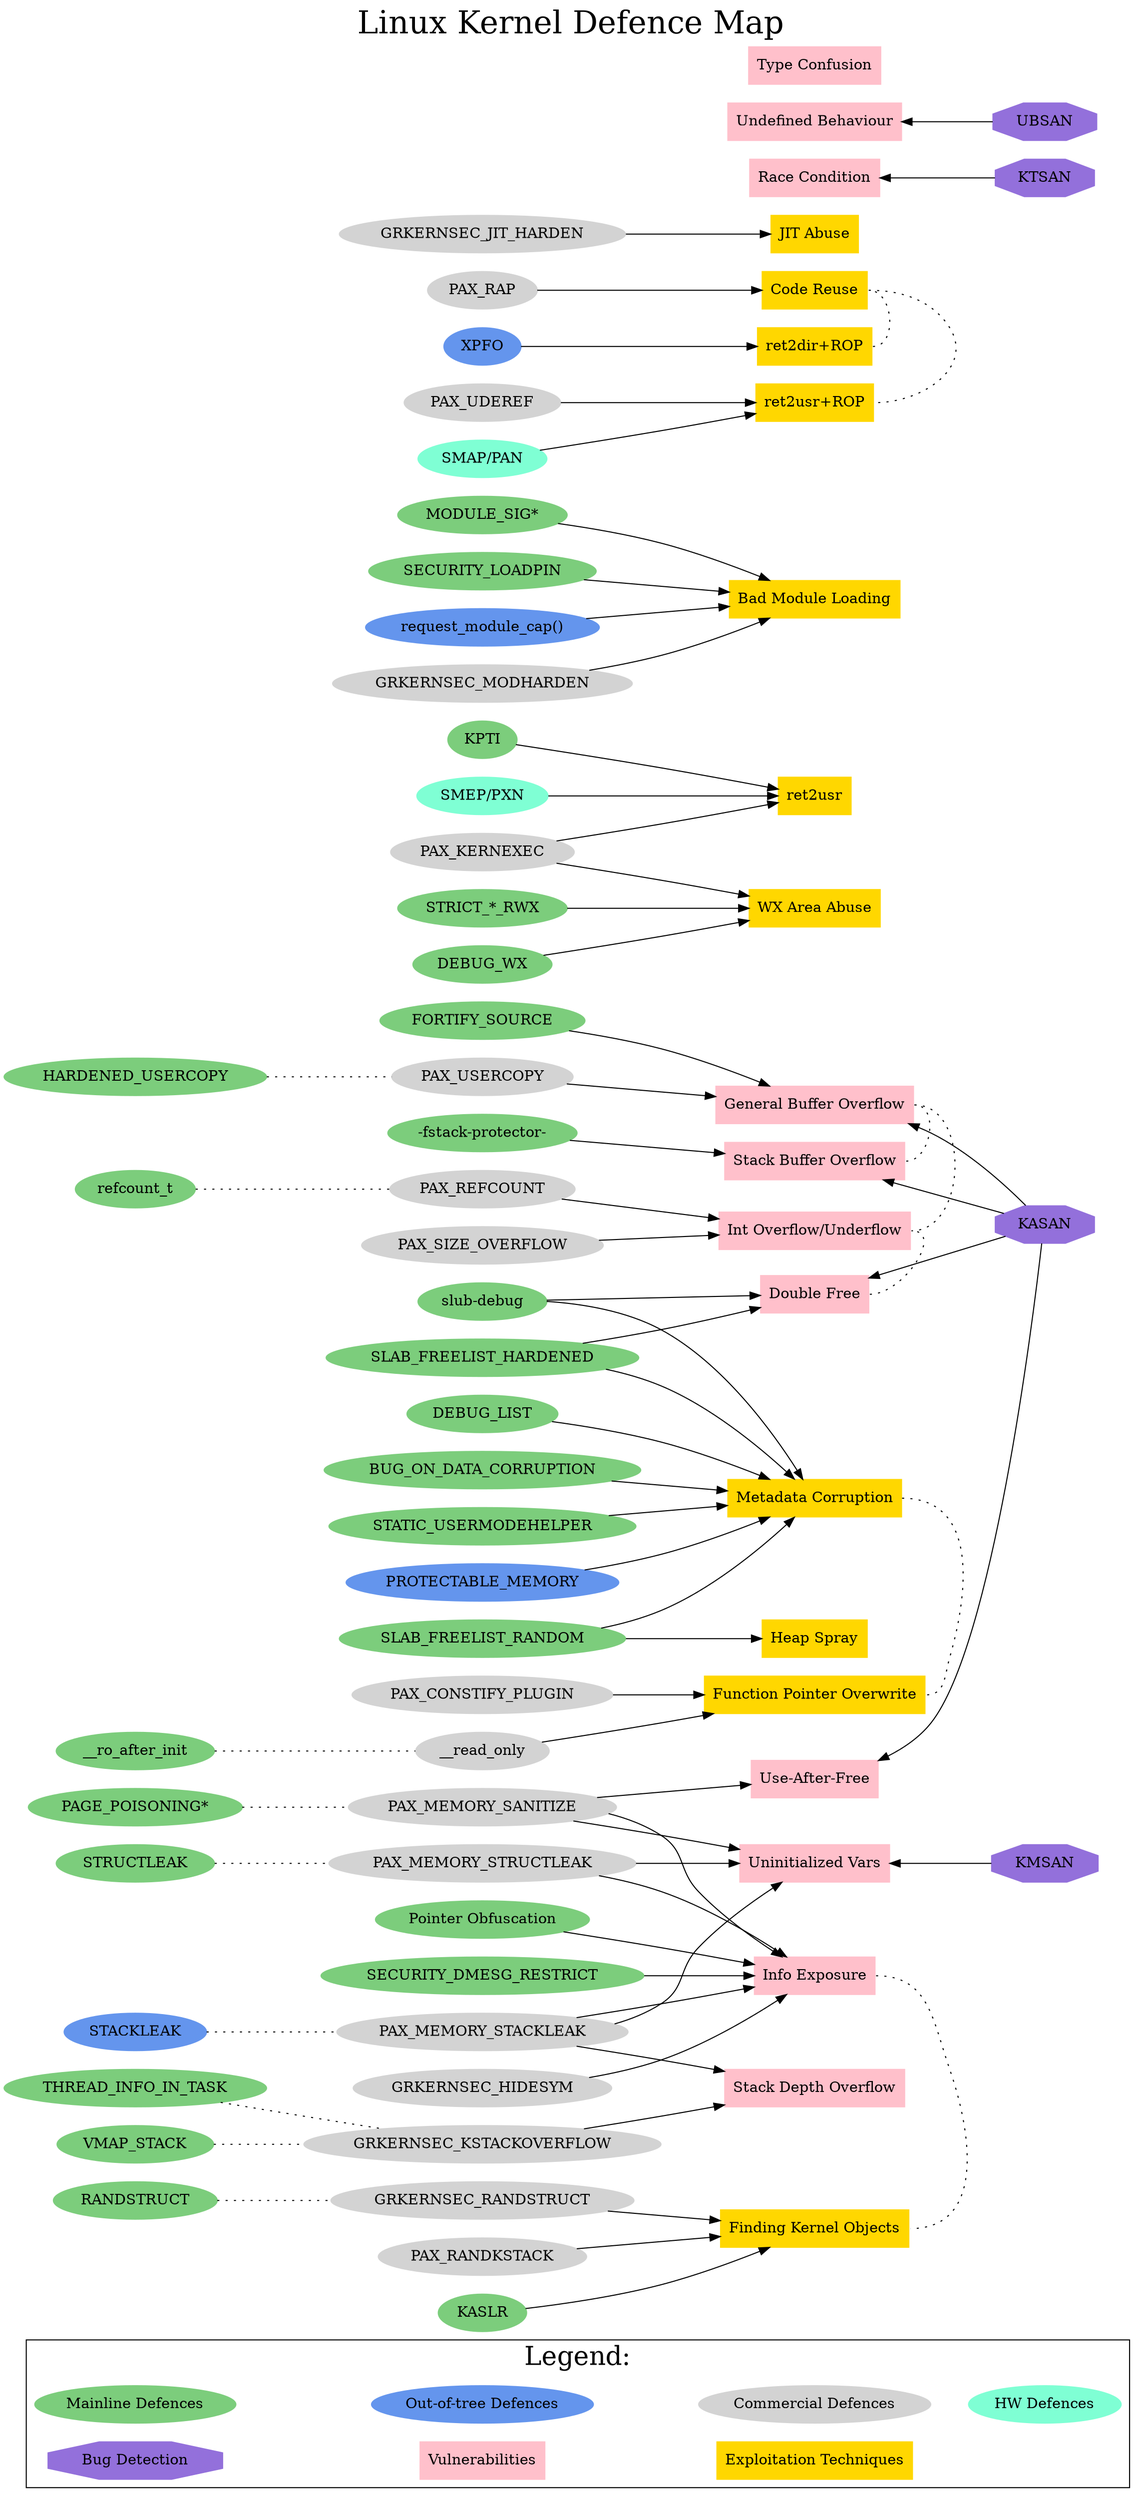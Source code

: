 //
// Linux Kernel Defence Map shows the relations between:
//  - vulnerability classes / exploitation techniques,
//  - kernel defences,
//  - bug detection means.
//
// N.B. The node connections don't mean "full mitigation". These connections
// represent some kind of relation. So ideally, this map should help to navigate
// in documentation and Linux kernel sources.
//
// It is written in DOT language.
// How to generate png:
//    dot -Tpng linux-kernel-defence-map.dot -o linux-kernel-defence-map.png
//
// TODO:
//    - Attack surface reduction (like seccomp, LSM)
//
// References:
//
//  - The State of Kernel Self Protection by Kees Cook
//     https://outflux.net/slides/2018/lca/kspp.pdf
//
//  - grsecurity features
//     https://grsecurity.net/features.php
//
//  - Linux kernel security documentation:
//     https://www.kernel.org/doc/html/latest/security/self-protection.html
//
//  - Linux kernel mitigation checklist by Shawn C
//     https://github.com/hardenedlinux/grsecurity-101-tutorials/blob/master/kernel_mitigation.md
//

digraph {
  labelloc=top;
  fontsize=30;
  label="Linux Kernel Defence Map";

  rankdir=LR;
  node [style=filled];

  subgraph cluster_legend {
    fontsize=25;
    label="Legend:";

    "Mainline Defences" [shape=oval, color=palegreen3];
    "Out-of-tree Defences" [shape=oval, color=cornflowerblue];
    "Commercial Defences" [shape=oval, color=lightgrey];
    "HW Defences" [shape=oval, color=aquamarine];
    "Bug Detection" [shape=octagon, color=mediumpurple];
    "Vulnerabilities" [shape=box, color=pink];
    "Exploitation Techniques" [shape=box, color=gold];
  }

  // For pretty legend layout:
  edge [arrowhead=none, style=invis];
  "Mainline Defences" -> "Out-of-tree Defences" -> "Commercial Defences" -> "HW Defences";
  "Bug Detection" -> "Vulnerabilities" -> "Exploitation Techniques";


  // Defences
  {
    rank=same;

    // Mainline Defences
    node [shape=oval, color=palegreen3];
    "-fstack-protector-";
    "FORTIFY_SOURCE";
    "DEBUG_LIST";
    "slub-debug";
    "SLAB_FREELIST_HARDENED";
    "KPTI";
    "SLAB_FREELIST_RANDOM";
    "Pointer Obfuscation";
    "KASLR";
    "STRICT_*_RWX";
    "DEBUG_WX";
    "BUG_ON_DATA_CORRUPTION";
    "MODULE_SIG*";
    "STATIC_USERMODEHELPER";
    "SECURITY_DMESG_RESTRICT";
    "SECURITY_LOADPIN";

    // Out-of-tree Defences
    node [shape=oval, color=cornflowerblue];
    "XPFO";
    "PROTECTABLE_MEMORY";
    "request_module_cap()";

    // Commercial Defences
    node [shape=oval, color=lightgrey];
    "GRKERNSEC_KSTACKOVERFLOW";
    "PAX_REFCOUNT";
    "PAX_SIZE_OVERFLOW";
    "PAX_USERCOPY";
    "PAX_MEMORY_SANITIZE";
    "PAX_UDEREF";
    "PAX_KERNEXEC";
    "GRKERNSEC_HIDESYM";
    "GRKERNSEC_RANDSTRUCT";
    "PAX_CONSTIFY_PLUGIN";
    "PAX_RAP";
    "PAX_RANDKSTACK";
    "GRKERNSEC_JIT_HARDEN";
    "PAX_MEMORY_STRUCTLEAK";
    "PAX_MEMORY_STACKLEAK";
    "GRKERNSEC_MODHARDEN";
    "__read_only";

    // HW Defences
    node [shape=oval, color=aquamarine];
    "SMAP/PAN";
    "SMEP/PXN";
  }

  // Defences: child nodes and relations
  {
    rank=same;
    node [shape=oval, color=palegreen3];
    "refcount_t";
    "HARDENED_USERCOPY";
    "PAGE_POISONING*";
    "VMAP_STACK";
    "THREAD_INFO_IN_TASK";
    "RANDSTRUCT";
    "STRUCTLEAK";
    "__ro_after_init";

    node [shape=oval, color=cornflowerblue];
    "STACKLEAK";
  }

  edge [style=dotted, arrowhead=none, dir=none, headport=_, tailport=_];
  "refcount_t" -> "PAX_REFCOUNT";
  "HARDENED_USERCOPY" -> "PAX_USERCOPY";
  "PAGE_POISONING*" -> "PAX_MEMORY_SANITIZE";
  "VMAP_STACK" -> "GRKERNSEC_KSTACKOVERFLOW";
  "THREAD_INFO_IN_TASK" -> "GRKERNSEC_KSTACKOVERFLOW";
  "RANDSTRUCT" -> "GRKERNSEC_RANDSTRUCT";
  "STRUCTLEAK" -> "PAX_MEMORY_STRUCTLEAK";
  "__ro_after_init" -> "__read_only";
  "STACKLEAK" -> "PAX_MEMORY_STACKLEAK";


  // Vulnerabilities and Exploitation Techniques
  {
    rank=same;

    // Vulnerabilities
    node [shape=box, color=pink];
    "Stack Depth Overflow";
    "General Buffer Overflow";
    "Stack Buffer Overflow";
    "Int Overflow/Underflow";
    "Uninitialized Vars";
    "Use-After-Free";
    "Double Free";
    "Info Exposure";
    "Race Condition";
    "Undefined Behaviour";
    "Type Confusion";

    // Exploitation Techniques
    node [shape=box, color=gold];
    "Metadata Corruption";
    "Function Pointer Overwrite";
    "Heap Spray";
    "Code Reuse";
    "ret2usr";
    "ret2usr+ROP";
    "ret2dir+ROP";
    "Finding Kernel Objects";
    "JIT Abuse";
    "WX Area Abuse";
    "Bad Module Loading";
  }

  edge [style=dotted, arrowhead=none, dir=none, headport=e, tailport=e];
  "General Buffer Overflow" -> "Stack Buffer Overflow";
  "General Buffer Overflow" -> "Int Overflow/Underflow";
  "Int Overflow/Underflow" -> "Double Free";
  "Info Exposure" -> "Finding Kernel Objects";
  "Metadata Corruption" -> "Function Pointer Overwrite";
  "Code Reuse" -> "ret2usr+ROP";
  "Code Reuse" -> "ret2dir+ROP";


  // Bug Detection Means
  {
    rank=same;
    node [shape=octagon, color=mediumpurple];

    "KASAN";
    "UBSAN";
    "KMSAN";
    "KTSAN";
  }


  // Relations: Bug Detection Means vs Vulnerabilities
  edge [style=solid, arrowhead=normal, dir=back, headport=_, tailport=_];
  "General Buffer Overflow" -> "KASAN";
  "Stack Buffer Overflow" -> "KASAN";
  "Use-After-Free" -> "KASAN";
  "Double Free" -> "KASAN";
  "Undefined Behaviour" -> "UBSAN";
  "Uninitialized Vars" -> "KMSAN";
  "Race Condition" -> "KTSAN";


  // Relations: Defences vs Vulnerabilities and Exploitation Techniques
  edge [style=solid, arrowhead=normal, dir=forward, headport=_, tailport=_];
  "GRKERNSEC_KSTACKOVERFLOW" -> "Stack Depth Overflow";
  "PAX_MEMORY_STACKLEAK" -> "Stack Depth Overflow";

  "PAX_USERCOPY" -> "General Buffer Overflow";
  "FORTIFY_SOURCE" -> "General Buffer Overflow";

  "-fstack-protector-" -> "Stack Buffer Overflow";

  "PAX_REFCOUNT" -> "Int Overflow/Underflow";
  "PAX_SIZE_OVERFLOW" -> "Int Overflow/Underflow";

  "PAX_MEMORY_STACKLEAK" -> "Uninitialized Vars";
  "PAX_MEMORY_STRUCTLEAK" -> "Uninitialized Vars";
  "PAX_MEMORY_SANITIZE" -> "Uninitialized Vars";

  "PAX_MEMORY_SANITIZE" -> "Use-After-Free";

  "slub-debug" -> "Double Free";
  "SLAB_FREELIST_HARDENED" -> "Double Free";

  "PAX_MEMORY_STACKLEAK" -> "Info Exposure";
  "GRKERNSEC_HIDESYM" -> "Info Exposure";
  "Pointer Obfuscation" -> "Info Exposure";
  "PAX_MEMORY_SANITIZE" -> "Info Exposure";
  "PAX_MEMORY_STRUCTLEAK" -> "Info Exposure";
  "SECURITY_DMESG_RESTRICT" -> "Info Exposure";

  "DEBUG_LIST" -> "Metadata Corruption";
  "BUG_ON_DATA_CORRUPTION" -> "Metadata Corruption";
  "slub-debug" -> "Metadata Corruption";
  "SLAB_FREELIST_RANDOM" -> "Metadata Corruption";
  "SLAB_FREELIST_HARDENED" -> "Metadata Corruption";
  "PROTECTABLE_MEMORY" -> "Metadata Corruption";
  "STATIC_USERMODEHELPER" -> "Metadata Corruption";

  "PAX_CONSTIFY_PLUGIN" -> "Function Pointer Overwrite";
  "__read_only" -> "Function Pointer Overwrite";

  "SLAB_FREELIST_RANDOM" -> "Heap Spray";

  "PAX_RAP" -> "Code Reuse";

  "PAX_KERNEXEC" -> "ret2usr";
  "KPTI" -> "ret2usr";
  "SMEP/PXN" -> "ret2usr";

  "PAX_UDEREF" -> "ret2usr+ROP";
  "SMAP/PAN" -> "ret2usr+ROP";

  "XPFO" -> "ret2dir+ROP";

  "KASLR" -> "Finding Kernel Objects";
  "GRKERNSEC_RANDSTRUCT" -> "Finding Kernel Objects";
  "PAX_RANDKSTACK" -> "Finding Kernel Objects";

  "GRKERNSEC_JIT_HARDEN" -> "JIT Abuse";

  "PAX_KERNEXEC" -> "WX Area Abuse";
  "STRICT_*_RWX" -> "WX Area Abuse";
  "DEBUG_WX" -> "WX Area Abuse";

  "GRKERNSEC_MODHARDEN" -> "Bad Module Loading";
  "MODULE_SIG*" -> "Bad Module Loading";
  "SECURITY_LOADPIN" -> "Bad Module Loading";
  "request_module_cap()" -> "Bad Module Loading";
}
